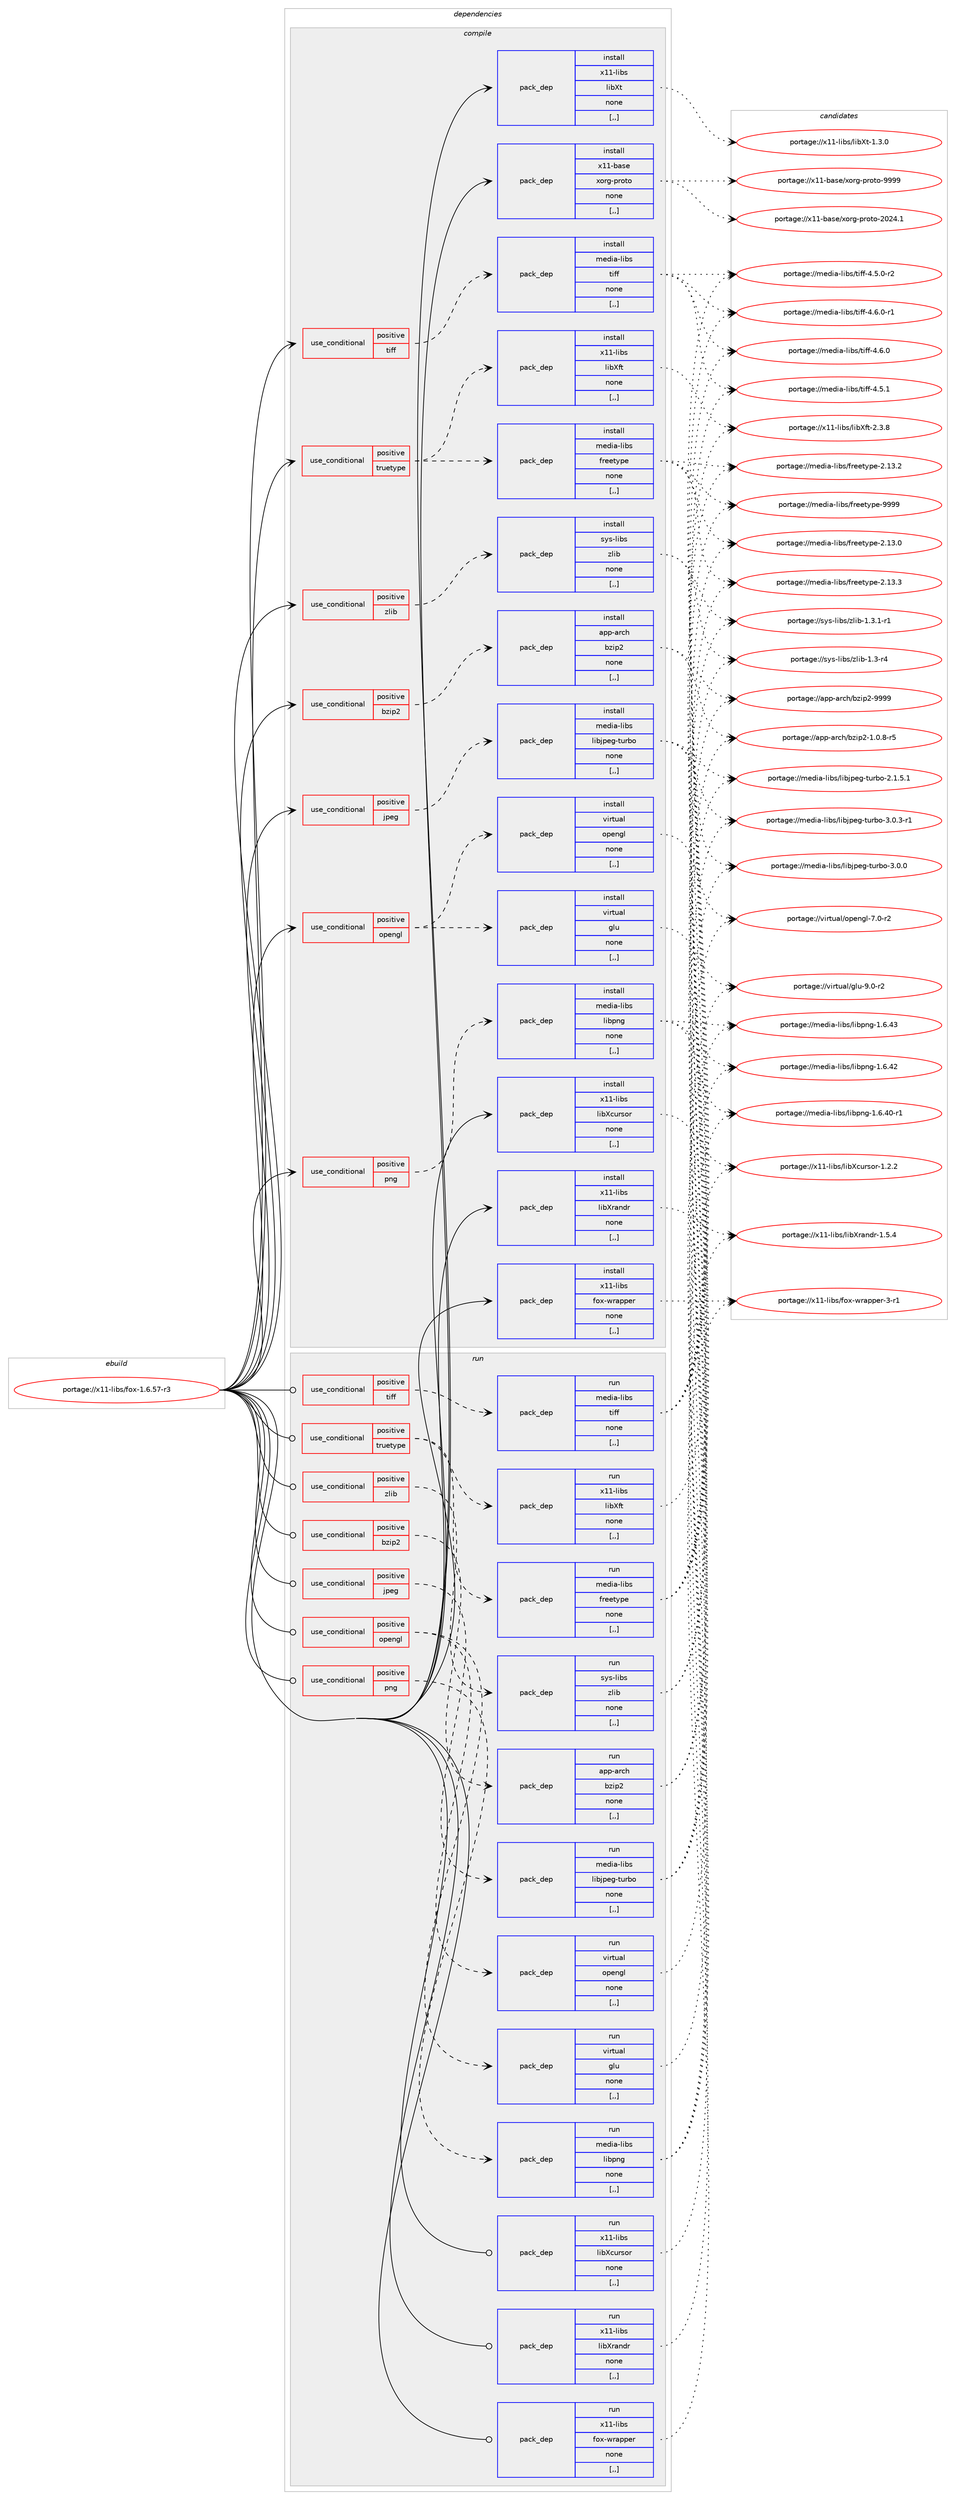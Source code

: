digraph prolog {

# *************
# Graph options
# *************

newrank=true;
concentrate=true;
compound=true;
graph [rankdir=LR,fontname=Helvetica,fontsize=10,ranksep=1.5];#, ranksep=2.5, nodesep=0.2];
edge  [arrowhead=vee];
node  [fontname=Helvetica,fontsize=10];

# **********
# The ebuild
# **********

subgraph cluster_leftcol {
color=gray;
label=<<i>ebuild</i>>;
id [label="portage://x11-libs/fox-1.6.57-r3", color=red, width=4, href="../x11-libs/fox-1.6.57-r3.svg"];
}

# ****************
# The dependencies
# ****************

subgraph cluster_midcol {
color=gray;
label=<<i>dependencies</i>>;
subgraph cluster_compile {
fillcolor="#eeeeee";
style=filled;
label=<<i>compile</i>>;
subgraph cond12415 {
dependency35241 [label=<<TABLE BORDER="0" CELLBORDER="1" CELLSPACING="0" CELLPADDING="4"><TR><TD ROWSPAN="3" CELLPADDING="10">use_conditional</TD></TR><TR><TD>positive</TD></TR><TR><TD>bzip2</TD></TR></TABLE>>, shape=none, color=red];
subgraph pack22551 {
dependency35242 [label=<<TABLE BORDER="0" CELLBORDER="1" CELLSPACING="0" CELLPADDING="4" WIDTH="220"><TR><TD ROWSPAN="6" CELLPADDING="30">pack_dep</TD></TR><TR><TD WIDTH="110">install</TD></TR><TR><TD>app-arch</TD></TR><TR><TD>bzip2</TD></TR><TR><TD>none</TD></TR><TR><TD>[,,]</TD></TR></TABLE>>, shape=none, color=blue];
}
dependency35241:e -> dependency35242:w [weight=20,style="dashed",arrowhead="vee"];
}
id:e -> dependency35241:w [weight=20,style="solid",arrowhead="vee"];
subgraph cond12416 {
dependency35243 [label=<<TABLE BORDER="0" CELLBORDER="1" CELLSPACING="0" CELLPADDING="4"><TR><TD ROWSPAN="3" CELLPADDING="10">use_conditional</TD></TR><TR><TD>positive</TD></TR><TR><TD>jpeg</TD></TR></TABLE>>, shape=none, color=red];
subgraph pack22552 {
dependency35244 [label=<<TABLE BORDER="0" CELLBORDER="1" CELLSPACING="0" CELLPADDING="4" WIDTH="220"><TR><TD ROWSPAN="6" CELLPADDING="30">pack_dep</TD></TR><TR><TD WIDTH="110">install</TD></TR><TR><TD>media-libs</TD></TR><TR><TD>libjpeg-turbo</TD></TR><TR><TD>none</TD></TR><TR><TD>[,,]</TD></TR></TABLE>>, shape=none, color=blue];
}
dependency35243:e -> dependency35244:w [weight=20,style="dashed",arrowhead="vee"];
}
id:e -> dependency35243:w [weight=20,style="solid",arrowhead="vee"];
subgraph cond12417 {
dependency35245 [label=<<TABLE BORDER="0" CELLBORDER="1" CELLSPACING="0" CELLPADDING="4"><TR><TD ROWSPAN="3" CELLPADDING="10">use_conditional</TD></TR><TR><TD>positive</TD></TR><TR><TD>opengl</TD></TR></TABLE>>, shape=none, color=red];
subgraph pack22553 {
dependency35246 [label=<<TABLE BORDER="0" CELLBORDER="1" CELLSPACING="0" CELLPADDING="4" WIDTH="220"><TR><TD ROWSPAN="6" CELLPADDING="30">pack_dep</TD></TR><TR><TD WIDTH="110">install</TD></TR><TR><TD>virtual</TD></TR><TR><TD>glu</TD></TR><TR><TD>none</TD></TR><TR><TD>[,,]</TD></TR></TABLE>>, shape=none, color=blue];
}
dependency35245:e -> dependency35246:w [weight=20,style="dashed",arrowhead="vee"];
subgraph pack22554 {
dependency35247 [label=<<TABLE BORDER="0" CELLBORDER="1" CELLSPACING="0" CELLPADDING="4" WIDTH="220"><TR><TD ROWSPAN="6" CELLPADDING="30">pack_dep</TD></TR><TR><TD WIDTH="110">install</TD></TR><TR><TD>virtual</TD></TR><TR><TD>opengl</TD></TR><TR><TD>none</TD></TR><TR><TD>[,,]</TD></TR></TABLE>>, shape=none, color=blue];
}
dependency35245:e -> dependency35247:w [weight=20,style="dashed",arrowhead="vee"];
}
id:e -> dependency35245:w [weight=20,style="solid",arrowhead="vee"];
subgraph cond12418 {
dependency35248 [label=<<TABLE BORDER="0" CELLBORDER="1" CELLSPACING="0" CELLPADDING="4"><TR><TD ROWSPAN="3" CELLPADDING="10">use_conditional</TD></TR><TR><TD>positive</TD></TR><TR><TD>png</TD></TR></TABLE>>, shape=none, color=red];
subgraph pack22555 {
dependency35249 [label=<<TABLE BORDER="0" CELLBORDER="1" CELLSPACING="0" CELLPADDING="4" WIDTH="220"><TR><TD ROWSPAN="6" CELLPADDING="30">pack_dep</TD></TR><TR><TD WIDTH="110">install</TD></TR><TR><TD>media-libs</TD></TR><TR><TD>libpng</TD></TR><TR><TD>none</TD></TR><TR><TD>[,,]</TD></TR></TABLE>>, shape=none, color=blue];
}
dependency35248:e -> dependency35249:w [weight=20,style="dashed",arrowhead="vee"];
}
id:e -> dependency35248:w [weight=20,style="solid",arrowhead="vee"];
subgraph cond12419 {
dependency35250 [label=<<TABLE BORDER="0" CELLBORDER="1" CELLSPACING="0" CELLPADDING="4"><TR><TD ROWSPAN="3" CELLPADDING="10">use_conditional</TD></TR><TR><TD>positive</TD></TR><TR><TD>tiff</TD></TR></TABLE>>, shape=none, color=red];
subgraph pack22556 {
dependency35251 [label=<<TABLE BORDER="0" CELLBORDER="1" CELLSPACING="0" CELLPADDING="4" WIDTH="220"><TR><TD ROWSPAN="6" CELLPADDING="30">pack_dep</TD></TR><TR><TD WIDTH="110">install</TD></TR><TR><TD>media-libs</TD></TR><TR><TD>tiff</TD></TR><TR><TD>none</TD></TR><TR><TD>[,,]</TD></TR></TABLE>>, shape=none, color=blue];
}
dependency35250:e -> dependency35251:w [weight=20,style="dashed",arrowhead="vee"];
}
id:e -> dependency35250:w [weight=20,style="solid",arrowhead="vee"];
subgraph cond12420 {
dependency35252 [label=<<TABLE BORDER="0" CELLBORDER="1" CELLSPACING="0" CELLPADDING="4"><TR><TD ROWSPAN="3" CELLPADDING="10">use_conditional</TD></TR><TR><TD>positive</TD></TR><TR><TD>truetype</TD></TR></TABLE>>, shape=none, color=red];
subgraph pack22557 {
dependency35253 [label=<<TABLE BORDER="0" CELLBORDER="1" CELLSPACING="0" CELLPADDING="4" WIDTH="220"><TR><TD ROWSPAN="6" CELLPADDING="30">pack_dep</TD></TR><TR><TD WIDTH="110">install</TD></TR><TR><TD>media-libs</TD></TR><TR><TD>freetype</TD></TR><TR><TD>none</TD></TR><TR><TD>[,,]</TD></TR></TABLE>>, shape=none, color=blue];
}
dependency35252:e -> dependency35253:w [weight=20,style="dashed",arrowhead="vee"];
subgraph pack22558 {
dependency35254 [label=<<TABLE BORDER="0" CELLBORDER="1" CELLSPACING="0" CELLPADDING="4" WIDTH="220"><TR><TD ROWSPAN="6" CELLPADDING="30">pack_dep</TD></TR><TR><TD WIDTH="110">install</TD></TR><TR><TD>x11-libs</TD></TR><TR><TD>libXft</TD></TR><TR><TD>none</TD></TR><TR><TD>[,,]</TD></TR></TABLE>>, shape=none, color=blue];
}
dependency35252:e -> dependency35254:w [weight=20,style="dashed",arrowhead="vee"];
}
id:e -> dependency35252:w [weight=20,style="solid",arrowhead="vee"];
subgraph cond12421 {
dependency35255 [label=<<TABLE BORDER="0" CELLBORDER="1" CELLSPACING="0" CELLPADDING="4"><TR><TD ROWSPAN="3" CELLPADDING="10">use_conditional</TD></TR><TR><TD>positive</TD></TR><TR><TD>zlib</TD></TR></TABLE>>, shape=none, color=red];
subgraph pack22559 {
dependency35256 [label=<<TABLE BORDER="0" CELLBORDER="1" CELLSPACING="0" CELLPADDING="4" WIDTH="220"><TR><TD ROWSPAN="6" CELLPADDING="30">pack_dep</TD></TR><TR><TD WIDTH="110">install</TD></TR><TR><TD>sys-libs</TD></TR><TR><TD>zlib</TD></TR><TR><TD>none</TD></TR><TR><TD>[,,]</TD></TR></TABLE>>, shape=none, color=blue];
}
dependency35255:e -> dependency35256:w [weight=20,style="dashed",arrowhead="vee"];
}
id:e -> dependency35255:w [weight=20,style="solid",arrowhead="vee"];
subgraph pack22560 {
dependency35257 [label=<<TABLE BORDER="0" CELLBORDER="1" CELLSPACING="0" CELLPADDING="4" WIDTH="220"><TR><TD ROWSPAN="6" CELLPADDING="30">pack_dep</TD></TR><TR><TD WIDTH="110">install</TD></TR><TR><TD>x11-base</TD></TR><TR><TD>xorg-proto</TD></TR><TR><TD>none</TD></TR><TR><TD>[,,]</TD></TR></TABLE>>, shape=none, color=blue];
}
id:e -> dependency35257:w [weight=20,style="solid",arrowhead="vee"];
subgraph pack22561 {
dependency35258 [label=<<TABLE BORDER="0" CELLBORDER="1" CELLSPACING="0" CELLPADDING="4" WIDTH="220"><TR><TD ROWSPAN="6" CELLPADDING="30">pack_dep</TD></TR><TR><TD WIDTH="110">install</TD></TR><TR><TD>x11-libs</TD></TR><TR><TD>fox-wrapper</TD></TR><TR><TD>none</TD></TR><TR><TD>[,,]</TD></TR></TABLE>>, shape=none, color=blue];
}
id:e -> dependency35258:w [weight=20,style="solid",arrowhead="vee"];
subgraph pack22562 {
dependency35259 [label=<<TABLE BORDER="0" CELLBORDER="1" CELLSPACING="0" CELLPADDING="4" WIDTH="220"><TR><TD ROWSPAN="6" CELLPADDING="30">pack_dep</TD></TR><TR><TD WIDTH="110">install</TD></TR><TR><TD>x11-libs</TD></TR><TR><TD>libXcursor</TD></TR><TR><TD>none</TD></TR><TR><TD>[,,]</TD></TR></TABLE>>, shape=none, color=blue];
}
id:e -> dependency35259:w [weight=20,style="solid",arrowhead="vee"];
subgraph pack22563 {
dependency35260 [label=<<TABLE BORDER="0" CELLBORDER="1" CELLSPACING="0" CELLPADDING="4" WIDTH="220"><TR><TD ROWSPAN="6" CELLPADDING="30">pack_dep</TD></TR><TR><TD WIDTH="110">install</TD></TR><TR><TD>x11-libs</TD></TR><TR><TD>libXrandr</TD></TR><TR><TD>none</TD></TR><TR><TD>[,,]</TD></TR></TABLE>>, shape=none, color=blue];
}
id:e -> dependency35260:w [weight=20,style="solid",arrowhead="vee"];
subgraph pack22564 {
dependency35261 [label=<<TABLE BORDER="0" CELLBORDER="1" CELLSPACING="0" CELLPADDING="4" WIDTH="220"><TR><TD ROWSPAN="6" CELLPADDING="30">pack_dep</TD></TR><TR><TD WIDTH="110">install</TD></TR><TR><TD>x11-libs</TD></TR><TR><TD>libXt</TD></TR><TR><TD>none</TD></TR><TR><TD>[,,]</TD></TR></TABLE>>, shape=none, color=blue];
}
id:e -> dependency35261:w [weight=20,style="solid",arrowhead="vee"];
}
subgraph cluster_compileandrun {
fillcolor="#eeeeee";
style=filled;
label=<<i>compile and run</i>>;
}
subgraph cluster_run {
fillcolor="#eeeeee";
style=filled;
label=<<i>run</i>>;
subgraph cond12422 {
dependency35262 [label=<<TABLE BORDER="0" CELLBORDER="1" CELLSPACING="0" CELLPADDING="4"><TR><TD ROWSPAN="3" CELLPADDING="10">use_conditional</TD></TR><TR><TD>positive</TD></TR><TR><TD>bzip2</TD></TR></TABLE>>, shape=none, color=red];
subgraph pack22565 {
dependency35263 [label=<<TABLE BORDER="0" CELLBORDER="1" CELLSPACING="0" CELLPADDING="4" WIDTH="220"><TR><TD ROWSPAN="6" CELLPADDING="30">pack_dep</TD></TR><TR><TD WIDTH="110">run</TD></TR><TR><TD>app-arch</TD></TR><TR><TD>bzip2</TD></TR><TR><TD>none</TD></TR><TR><TD>[,,]</TD></TR></TABLE>>, shape=none, color=blue];
}
dependency35262:e -> dependency35263:w [weight=20,style="dashed",arrowhead="vee"];
}
id:e -> dependency35262:w [weight=20,style="solid",arrowhead="odot"];
subgraph cond12423 {
dependency35264 [label=<<TABLE BORDER="0" CELLBORDER="1" CELLSPACING="0" CELLPADDING="4"><TR><TD ROWSPAN="3" CELLPADDING="10">use_conditional</TD></TR><TR><TD>positive</TD></TR><TR><TD>jpeg</TD></TR></TABLE>>, shape=none, color=red];
subgraph pack22566 {
dependency35265 [label=<<TABLE BORDER="0" CELLBORDER="1" CELLSPACING="0" CELLPADDING="4" WIDTH="220"><TR><TD ROWSPAN="6" CELLPADDING="30">pack_dep</TD></TR><TR><TD WIDTH="110">run</TD></TR><TR><TD>media-libs</TD></TR><TR><TD>libjpeg-turbo</TD></TR><TR><TD>none</TD></TR><TR><TD>[,,]</TD></TR></TABLE>>, shape=none, color=blue];
}
dependency35264:e -> dependency35265:w [weight=20,style="dashed",arrowhead="vee"];
}
id:e -> dependency35264:w [weight=20,style="solid",arrowhead="odot"];
subgraph cond12424 {
dependency35266 [label=<<TABLE BORDER="0" CELLBORDER="1" CELLSPACING="0" CELLPADDING="4"><TR><TD ROWSPAN="3" CELLPADDING="10">use_conditional</TD></TR><TR><TD>positive</TD></TR><TR><TD>opengl</TD></TR></TABLE>>, shape=none, color=red];
subgraph pack22567 {
dependency35267 [label=<<TABLE BORDER="0" CELLBORDER="1" CELLSPACING="0" CELLPADDING="4" WIDTH="220"><TR><TD ROWSPAN="6" CELLPADDING="30">pack_dep</TD></TR><TR><TD WIDTH="110">run</TD></TR><TR><TD>virtual</TD></TR><TR><TD>glu</TD></TR><TR><TD>none</TD></TR><TR><TD>[,,]</TD></TR></TABLE>>, shape=none, color=blue];
}
dependency35266:e -> dependency35267:w [weight=20,style="dashed",arrowhead="vee"];
subgraph pack22568 {
dependency35268 [label=<<TABLE BORDER="0" CELLBORDER="1" CELLSPACING="0" CELLPADDING="4" WIDTH="220"><TR><TD ROWSPAN="6" CELLPADDING="30">pack_dep</TD></TR><TR><TD WIDTH="110">run</TD></TR><TR><TD>virtual</TD></TR><TR><TD>opengl</TD></TR><TR><TD>none</TD></TR><TR><TD>[,,]</TD></TR></TABLE>>, shape=none, color=blue];
}
dependency35266:e -> dependency35268:w [weight=20,style="dashed",arrowhead="vee"];
}
id:e -> dependency35266:w [weight=20,style="solid",arrowhead="odot"];
subgraph cond12425 {
dependency35269 [label=<<TABLE BORDER="0" CELLBORDER="1" CELLSPACING="0" CELLPADDING="4"><TR><TD ROWSPAN="3" CELLPADDING="10">use_conditional</TD></TR><TR><TD>positive</TD></TR><TR><TD>png</TD></TR></TABLE>>, shape=none, color=red];
subgraph pack22569 {
dependency35270 [label=<<TABLE BORDER="0" CELLBORDER="1" CELLSPACING="0" CELLPADDING="4" WIDTH="220"><TR><TD ROWSPAN="6" CELLPADDING="30">pack_dep</TD></TR><TR><TD WIDTH="110">run</TD></TR><TR><TD>media-libs</TD></TR><TR><TD>libpng</TD></TR><TR><TD>none</TD></TR><TR><TD>[,,]</TD></TR></TABLE>>, shape=none, color=blue];
}
dependency35269:e -> dependency35270:w [weight=20,style="dashed",arrowhead="vee"];
}
id:e -> dependency35269:w [weight=20,style="solid",arrowhead="odot"];
subgraph cond12426 {
dependency35271 [label=<<TABLE BORDER="0" CELLBORDER="1" CELLSPACING="0" CELLPADDING="4"><TR><TD ROWSPAN="3" CELLPADDING="10">use_conditional</TD></TR><TR><TD>positive</TD></TR><TR><TD>tiff</TD></TR></TABLE>>, shape=none, color=red];
subgraph pack22570 {
dependency35272 [label=<<TABLE BORDER="0" CELLBORDER="1" CELLSPACING="0" CELLPADDING="4" WIDTH="220"><TR><TD ROWSPAN="6" CELLPADDING="30">pack_dep</TD></TR><TR><TD WIDTH="110">run</TD></TR><TR><TD>media-libs</TD></TR><TR><TD>tiff</TD></TR><TR><TD>none</TD></TR><TR><TD>[,,]</TD></TR></TABLE>>, shape=none, color=blue];
}
dependency35271:e -> dependency35272:w [weight=20,style="dashed",arrowhead="vee"];
}
id:e -> dependency35271:w [weight=20,style="solid",arrowhead="odot"];
subgraph cond12427 {
dependency35273 [label=<<TABLE BORDER="0" CELLBORDER="1" CELLSPACING="0" CELLPADDING="4"><TR><TD ROWSPAN="3" CELLPADDING="10">use_conditional</TD></TR><TR><TD>positive</TD></TR><TR><TD>truetype</TD></TR></TABLE>>, shape=none, color=red];
subgraph pack22571 {
dependency35274 [label=<<TABLE BORDER="0" CELLBORDER="1" CELLSPACING="0" CELLPADDING="4" WIDTH="220"><TR><TD ROWSPAN="6" CELLPADDING="30">pack_dep</TD></TR><TR><TD WIDTH="110">run</TD></TR><TR><TD>media-libs</TD></TR><TR><TD>freetype</TD></TR><TR><TD>none</TD></TR><TR><TD>[,,]</TD></TR></TABLE>>, shape=none, color=blue];
}
dependency35273:e -> dependency35274:w [weight=20,style="dashed",arrowhead="vee"];
subgraph pack22572 {
dependency35275 [label=<<TABLE BORDER="0" CELLBORDER="1" CELLSPACING="0" CELLPADDING="4" WIDTH="220"><TR><TD ROWSPAN="6" CELLPADDING="30">pack_dep</TD></TR><TR><TD WIDTH="110">run</TD></TR><TR><TD>x11-libs</TD></TR><TR><TD>libXft</TD></TR><TR><TD>none</TD></TR><TR><TD>[,,]</TD></TR></TABLE>>, shape=none, color=blue];
}
dependency35273:e -> dependency35275:w [weight=20,style="dashed",arrowhead="vee"];
}
id:e -> dependency35273:w [weight=20,style="solid",arrowhead="odot"];
subgraph cond12428 {
dependency35276 [label=<<TABLE BORDER="0" CELLBORDER="1" CELLSPACING="0" CELLPADDING="4"><TR><TD ROWSPAN="3" CELLPADDING="10">use_conditional</TD></TR><TR><TD>positive</TD></TR><TR><TD>zlib</TD></TR></TABLE>>, shape=none, color=red];
subgraph pack22573 {
dependency35277 [label=<<TABLE BORDER="0" CELLBORDER="1" CELLSPACING="0" CELLPADDING="4" WIDTH="220"><TR><TD ROWSPAN="6" CELLPADDING="30">pack_dep</TD></TR><TR><TD WIDTH="110">run</TD></TR><TR><TD>sys-libs</TD></TR><TR><TD>zlib</TD></TR><TR><TD>none</TD></TR><TR><TD>[,,]</TD></TR></TABLE>>, shape=none, color=blue];
}
dependency35276:e -> dependency35277:w [weight=20,style="dashed",arrowhead="vee"];
}
id:e -> dependency35276:w [weight=20,style="solid",arrowhead="odot"];
subgraph pack22574 {
dependency35278 [label=<<TABLE BORDER="0" CELLBORDER="1" CELLSPACING="0" CELLPADDING="4" WIDTH="220"><TR><TD ROWSPAN="6" CELLPADDING="30">pack_dep</TD></TR><TR><TD WIDTH="110">run</TD></TR><TR><TD>x11-libs</TD></TR><TR><TD>fox-wrapper</TD></TR><TR><TD>none</TD></TR><TR><TD>[,,]</TD></TR></TABLE>>, shape=none, color=blue];
}
id:e -> dependency35278:w [weight=20,style="solid",arrowhead="odot"];
subgraph pack22575 {
dependency35279 [label=<<TABLE BORDER="0" CELLBORDER="1" CELLSPACING="0" CELLPADDING="4" WIDTH="220"><TR><TD ROWSPAN="6" CELLPADDING="30">pack_dep</TD></TR><TR><TD WIDTH="110">run</TD></TR><TR><TD>x11-libs</TD></TR><TR><TD>libXcursor</TD></TR><TR><TD>none</TD></TR><TR><TD>[,,]</TD></TR></TABLE>>, shape=none, color=blue];
}
id:e -> dependency35279:w [weight=20,style="solid",arrowhead="odot"];
subgraph pack22576 {
dependency35280 [label=<<TABLE BORDER="0" CELLBORDER="1" CELLSPACING="0" CELLPADDING="4" WIDTH="220"><TR><TD ROWSPAN="6" CELLPADDING="30">pack_dep</TD></TR><TR><TD WIDTH="110">run</TD></TR><TR><TD>x11-libs</TD></TR><TR><TD>libXrandr</TD></TR><TR><TD>none</TD></TR><TR><TD>[,,]</TD></TR></TABLE>>, shape=none, color=blue];
}
id:e -> dependency35280:w [weight=20,style="solid",arrowhead="odot"];
}
}

# **************
# The candidates
# **************

subgraph cluster_choices {
rank=same;
color=gray;
label=<<i>candidates</i>>;

subgraph choice22551 {
color=black;
nodesep=1;
choice971121124597114991044798122105112504557575757 [label="portage://app-arch/bzip2-9999", color=red, width=4,href="../app-arch/bzip2-9999.svg"];
choice971121124597114991044798122105112504549464846564511453 [label="portage://app-arch/bzip2-1.0.8-r5", color=red, width=4,href="../app-arch/bzip2-1.0.8-r5.svg"];
dependency35242:e -> choice971121124597114991044798122105112504557575757:w [style=dotted,weight="100"];
dependency35242:e -> choice971121124597114991044798122105112504549464846564511453:w [style=dotted,weight="100"];
}
subgraph choice22552 {
color=black;
nodesep=1;
choice109101100105974510810598115471081059810611210110345116117114981114551464846514511449 [label="portage://media-libs/libjpeg-turbo-3.0.3-r1", color=red, width=4,href="../media-libs/libjpeg-turbo-3.0.3-r1.svg"];
choice10910110010597451081059811547108105981061121011034511611711498111455146484648 [label="portage://media-libs/libjpeg-turbo-3.0.0", color=red, width=4,href="../media-libs/libjpeg-turbo-3.0.0.svg"];
choice109101100105974510810598115471081059810611210110345116117114981114550464946534649 [label="portage://media-libs/libjpeg-turbo-2.1.5.1", color=red, width=4,href="../media-libs/libjpeg-turbo-2.1.5.1.svg"];
dependency35244:e -> choice109101100105974510810598115471081059810611210110345116117114981114551464846514511449:w [style=dotted,weight="100"];
dependency35244:e -> choice10910110010597451081059811547108105981061121011034511611711498111455146484648:w [style=dotted,weight="100"];
dependency35244:e -> choice109101100105974510810598115471081059810611210110345116117114981114550464946534649:w [style=dotted,weight="100"];
}
subgraph choice22553 {
color=black;
nodesep=1;
choice1181051141161179710847103108117455746484511450 [label="portage://virtual/glu-9.0-r2", color=red, width=4,href="../virtual/glu-9.0-r2.svg"];
dependency35246:e -> choice1181051141161179710847103108117455746484511450:w [style=dotted,weight="100"];
}
subgraph choice22554 {
color=black;
nodesep=1;
choice1181051141161179710847111112101110103108455546484511450 [label="portage://virtual/opengl-7.0-r2", color=red, width=4,href="../virtual/opengl-7.0-r2.svg"];
dependency35247:e -> choice1181051141161179710847111112101110103108455546484511450:w [style=dotted,weight="100"];
}
subgraph choice22555 {
color=black;
nodesep=1;
choice109101100105974510810598115471081059811211010345494654465251 [label="portage://media-libs/libpng-1.6.43", color=red, width=4,href="../media-libs/libpng-1.6.43.svg"];
choice109101100105974510810598115471081059811211010345494654465250 [label="portage://media-libs/libpng-1.6.42", color=red, width=4,href="../media-libs/libpng-1.6.42.svg"];
choice1091011001059745108105981154710810598112110103454946544652484511449 [label="portage://media-libs/libpng-1.6.40-r1", color=red, width=4,href="../media-libs/libpng-1.6.40-r1.svg"];
dependency35249:e -> choice109101100105974510810598115471081059811211010345494654465251:w [style=dotted,weight="100"];
dependency35249:e -> choice109101100105974510810598115471081059811211010345494654465250:w [style=dotted,weight="100"];
dependency35249:e -> choice1091011001059745108105981154710810598112110103454946544652484511449:w [style=dotted,weight="100"];
}
subgraph choice22556 {
color=black;
nodesep=1;
choice109101100105974510810598115471161051021024552465446484511449 [label="portage://media-libs/tiff-4.6.0-r1", color=red, width=4,href="../media-libs/tiff-4.6.0-r1.svg"];
choice10910110010597451081059811547116105102102455246544648 [label="portage://media-libs/tiff-4.6.0", color=red, width=4,href="../media-libs/tiff-4.6.0.svg"];
choice10910110010597451081059811547116105102102455246534649 [label="portage://media-libs/tiff-4.5.1", color=red, width=4,href="../media-libs/tiff-4.5.1.svg"];
choice109101100105974510810598115471161051021024552465346484511450 [label="portage://media-libs/tiff-4.5.0-r2", color=red, width=4,href="../media-libs/tiff-4.5.0-r2.svg"];
dependency35251:e -> choice109101100105974510810598115471161051021024552465446484511449:w [style=dotted,weight="100"];
dependency35251:e -> choice10910110010597451081059811547116105102102455246544648:w [style=dotted,weight="100"];
dependency35251:e -> choice10910110010597451081059811547116105102102455246534649:w [style=dotted,weight="100"];
dependency35251:e -> choice109101100105974510810598115471161051021024552465346484511450:w [style=dotted,weight="100"];
}
subgraph choice22557 {
color=black;
nodesep=1;
choice109101100105974510810598115471021141011011161211121014557575757 [label="portage://media-libs/freetype-9999", color=red, width=4,href="../media-libs/freetype-9999.svg"];
choice1091011001059745108105981154710211410110111612111210145504649514651 [label="portage://media-libs/freetype-2.13.3", color=red, width=4,href="../media-libs/freetype-2.13.3.svg"];
choice1091011001059745108105981154710211410110111612111210145504649514650 [label="portage://media-libs/freetype-2.13.2", color=red, width=4,href="../media-libs/freetype-2.13.2.svg"];
choice1091011001059745108105981154710211410110111612111210145504649514648 [label="portage://media-libs/freetype-2.13.0", color=red, width=4,href="../media-libs/freetype-2.13.0.svg"];
dependency35253:e -> choice109101100105974510810598115471021141011011161211121014557575757:w [style=dotted,weight="100"];
dependency35253:e -> choice1091011001059745108105981154710211410110111612111210145504649514651:w [style=dotted,weight="100"];
dependency35253:e -> choice1091011001059745108105981154710211410110111612111210145504649514650:w [style=dotted,weight="100"];
dependency35253:e -> choice1091011001059745108105981154710211410110111612111210145504649514648:w [style=dotted,weight="100"];
}
subgraph choice22558 {
color=black;
nodesep=1;
choice12049494510810598115471081059888102116455046514656 [label="portage://x11-libs/libXft-2.3.8", color=red, width=4,href="../x11-libs/libXft-2.3.8.svg"];
dependency35254:e -> choice12049494510810598115471081059888102116455046514656:w [style=dotted,weight="100"];
}
subgraph choice22559 {
color=black;
nodesep=1;
choice115121115451081059811547122108105984549465146494511449 [label="portage://sys-libs/zlib-1.3.1-r1", color=red, width=4,href="../sys-libs/zlib-1.3.1-r1.svg"];
choice11512111545108105981154712210810598454946514511452 [label="portage://sys-libs/zlib-1.3-r4", color=red, width=4,href="../sys-libs/zlib-1.3-r4.svg"];
dependency35256:e -> choice115121115451081059811547122108105984549465146494511449:w [style=dotted,weight="100"];
dependency35256:e -> choice11512111545108105981154712210810598454946514511452:w [style=dotted,weight="100"];
}
subgraph choice22560 {
color=black;
nodesep=1;
choice120494945989711510147120111114103451121141111161114557575757 [label="portage://x11-base/xorg-proto-9999", color=red, width=4,href="../x11-base/xorg-proto-9999.svg"];
choice1204949459897115101471201111141034511211411111611145504850524649 [label="portage://x11-base/xorg-proto-2024.1", color=red, width=4,href="../x11-base/xorg-proto-2024.1.svg"];
dependency35257:e -> choice120494945989711510147120111114103451121141111161114557575757:w [style=dotted,weight="100"];
dependency35257:e -> choice1204949459897115101471201111141034511211411111611145504850524649:w [style=dotted,weight="100"];
}
subgraph choice22561 {
color=black;
nodesep=1;
choice1204949451081059811547102111120451191149711211210111445514511449 [label="portage://x11-libs/fox-wrapper-3-r1", color=red, width=4,href="../x11-libs/fox-wrapper-3-r1.svg"];
dependency35258:e -> choice1204949451081059811547102111120451191149711211210111445514511449:w [style=dotted,weight="100"];
}
subgraph choice22562 {
color=black;
nodesep=1;
choice1204949451081059811547108105988899117114115111114454946504650 [label="portage://x11-libs/libXcursor-1.2.2", color=red, width=4,href="../x11-libs/libXcursor-1.2.2.svg"];
dependency35259:e -> choice1204949451081059811547108105988899117114115111114454946504650:w [style=dotted,weight="100"];
}
subgraph choice22563 {
color=black;
nodesep=1;
choice1204949451081059811547108105988811497110100114454946534652 [label="portage://x11-libs/libXrandr-1.5.4", color=red, width=4,href="../x11-libs/libXrandr-1.5.4.svg"];
dependency35260:e -> choice1204949451081059811547108105988811497110100114454946534652:w [style=dotted,weight="100"];
}
subgraph choice22564 {
color=black;
nodesep=1;
choice12049494510810598115471081059888116454946514648 [label="portage://x11-libs/libXt-1.3.0", color=red, width=4,href="../x11-libs/libXt-1.3.0.svg"];
dependency35261:e -> choice12049494510810598115471081059888116454946514648:w [style=dotted,weight="100"];
}
subgraph choice22565 {
color=black;
nodesep=1;
choice971121124597114991044798122105112504557575757 [label="portage://app-arch/bzip2-9999", color=red, width=4,href="../app-arch/bzip2-9999.svg"];
choice971121124597114991044798122105112504549464846564511453 [label="portage://app-arch/bzip2-1.0.8-r5", color=red, width=4,href="../app-arch/bzip2-1.0.8-r5.svg"];
dependency35263:e -> choice971121124597114991044798122105112504557575757:w [style=dotted,weight="100"];
dependency35263:e -> choice971121124597114991044798122105112504549464846564511453:w [style=dotted,weight="100"];
}
subgraph choice22566 {
color=black;
nodesep=1;
choice109101100105974510810598115471081059810611210110345116117114981114551464846514511449 [label="portage://media-libs/libjpeg-turbo-3.0.3-r1", color=red, width=4,href="../media-libs/libjpeg-turbo-3.0.3-r1.svg"];
choice10910110010597451081059811547108105981061121011034511611711498111455146484648 [label="portage://media-libs/libjpeg-turbo-3.0.0", color=red, width=4,href="../media-libs/libjpeg-turbo-3.0.0.svg"];
choice109101100105974510810598115471081059810611210110345116117114981114550464946534649 [label="portage://media-libs/libjpeg-turbo-2.1.5.1", color=red, width=4,href="../media-libs/libjpeg-turbo-2.1.5.1.svg"];
dependency35265:e -> choice109101100105974510810598115471081059810611210110345116117114981114551464846514511449:w [style=dotted,weight="100"];
dependency35265:e -> choice10910110010597451081059811547108105981061121011034511611711498111455146484648:w [style=dotted,weight="100"];
dependency35265:e -> choice109101100105974510810598115471081059810611210110345116117114981114550464946534649:w [style=dotted,weight="100"];
}
subgraph choice22567 {
color=black;
nodesep=1;
choice1181051141161179710847103108117455746484511450 [label="portage://virtual/glu-9.0-r2", color=red, width=4,href="../virtual/glu-9.0-r2.svg"];
dependency35267:e -> choice1181051141161179710847103108117455746484511450:w [style=dotted,weight="100"];
}
subgraph choice22568 {
color=black;
nodesep=1;
choice1181051141161179710847111112101110103108455546484511450 [label="portage://virtual/opengl-7.0-r2", color=red, width=4,href="../virtual/opengl-7.0-r2.svg"];
dependency35268:e -> choice1181051141161179710847111112101110103108455546484511450:w [style=dotted,weight="100"];
}
subgraph choice22569 {
color=black;
nodesep=1;
choice109101100105974510810598115471081059811211010345494654465251 [label="portage://media-libs/libpng-1.6.43", color=red, width=4,href="../media-libs/libpng-1.6.43.svg"];
choice109101100105974510810598115471081059811211010345494654465250 [label="portage://media-libs/libpng-1.6.42", color=red, width=4,href="../media-libs/libpng-1.6.42.svg"];
choice1091011001059745108105981154710810598112110103454946544652484511449 [label="portage://media-libs/libpng-1.6.40-r1", color=red, width=4,href="../media-libs/libpng-1.6.40-r1.svg"];
dependency35270:e -> choice109101100105974510810598115471081059811211010345494654465251:w [style=dotted,weight="100"];
dependency35270:e -> choice109101100105974510810598115471081059811211010345494654465250:w [style=dotted,weight="100"];
dependency35270:e -> choice1091011001059745108105981154710810598112110103454946544652484511449:w [style=dotted,weight="100"];
}
subgraph choice22570 {
color=black;
nodesep=1;
choice109101100105974510810598115471161051021024552465446484511449 [label="portage://media-libs/tiff-4.6.0-r1", color=red, width=4,href="../media-libs/tiff-4.6.0-r1.svg"];
choice10910110010597451081059811547116105102102455246544648 [label="portage://media-libs/tiff-4.6.0", color=red, width=4,href="../media-libs/tiff-4.6.0.svg"];
choice10910110010597451081059811547116105102102455246534649 [label="portage://media-libs/tiff-4.5.1", color=red, width=4,href="../media-libs/tiff-4.5.1.svg"];
choice109101100105974510810598115471161051021024552465346484511450 [label="portage://media-libs/tiff-4.5.0-r2", color=red, width=4,href="../media-libs/tiff-4.5.0-r2.svg"];
dependency35272:e -> choice109101100105974510810598115471161051021024552465446484511449:w [style=dotted,weight="100"];
dependency35272:e -> choice10910110010597451081059811547116105102102455246544648:w [style=dotted,weight="100"];
dependency35272:e -> choice10910110010597451081059811547116105102102455246534649:w [style=dotted,weight="100"];
dependency35272:e -> choice109101100105974510810598115471161051021024552465346484511450:w [style=dotted,weight="100"];
}
subgraph choice22571 {
color=black;
nodesep=1;
choice109101100105974510810598115471021141011011161211121014557575757 [label="portage://media-libs/freetype-9999", color=red, width=4,href="../media-libs/freetype-9999.svg"];
choice1091011001059745108105981154710211410110111612111210145504649514651 [label="portage://media-libs/freetype-2.13.3", color=red, width=4,href="../media-libs/freetype-2.13.3.svg"];
choice1091011001059745108105981154710211410110111612111210145504649514650 [label="portage://media-libs/freetype-2.13.2", color=red, width=4,href="../media-libs/freetype-2.13.2.svg"];
choice1091011001059745108105981154710211410110111612111210145504649514648 [label="portage://media-libs/freetype-2.13.0", color=red, width=4,href="../media-libs/freetype-2.13.0.svg"];
dependency35274:e -> choice109101100105974510810598115471021141011011161211121014557575757:w [style=dotted,weight="100"];
dependency35274:e -> choice1091011001059745108105981154710211410110111612111210145504649514651:w [style=dotted,weight="100"];
dependency35274:e -> choice1091011001059745108105981154710211410110111612111210145504649514650:w [style=dotted,weight="100"];
dependency35274:e -> choice1091011001059745108105981154710211410110111612111210145504649514648:w [style=dotted,weight="100"];
}
subgraph choice22572 {
color=black;
nodesep=1;
choice12049494510810598115471081059888102116455046514656 [label="portage://x11-libs/libXft-2.3.8", color=red, width=4,href="../x11-libs/libXft-2.3.8.svg"];
dependency35275:e -> choice12049494510810598115471081059888102116455046514656:w [style=dotted,weight="100"];
}
subgraph choice22573 {
color=black;
nodesep=1;
choice115121115451081059811547122108105984549465146494511449 [label="portage://sys-libs/zlib-1.3.1-r1", color=red, width=4,href="../sys-libs/zlib-1.3.1-r1.svg"];
choice11512111545108105981154712210810598454946514511452 [label="portage://sys-libs/zlib-1.3-r4", color=red, width=4,href="../sys-libs/zlib-1.3-r4.svg"];
dependency35277:e -> choice115121115451081059811547122108105984549465146494511449:w [style=dotted,weight="100"];
dependency35277:e -> choice11512111545108105981154712210810598454946514511452:w [style=dotted,weight="100"];
}
subgraph choice22574 {
color=black;
nodesep=1;
choice1204949451081059811547102111120451191149711211210111445514511449 [label="portage://x11-libs/fox-wrapper-3-r1", color=red, width=4,href="../x11-libs/fox-wrapper-3-r1.svg"];
dependency35278:e -> choice1204949451081059811547102111120451191149711211210111445514511449:w [style=dotted,weight="100"];
}
subgraph choice22575 {
color=black;
nodesep=1;
choice1204949451081059811547108105988899117114115111114454946504650 [label="portage://x11-libs/libXcursor-1.2.2", color=red, width=4,href="../x11-libs/libXcursor-1.2.2.svg"];
dependency35279:e -> choice1204949451081059811547108105988899117114115111114454946504650:w [style=dotted,weight="100"];
}
subgraph choice22576 {
color=black;
nodesep=1;
choice1204949451081059811547108105988811497110100114454946534652 [label="portage://x11-libs/libXrandr-1.5.4", color=red, width=4,href="../x11-libs/libXrandr-1.5.4.svg"];
dependency35280:e -> choice1204949451081059811547108105988811497110100114454946534652:w [style=dotted,weight="100"];
}
}

}
